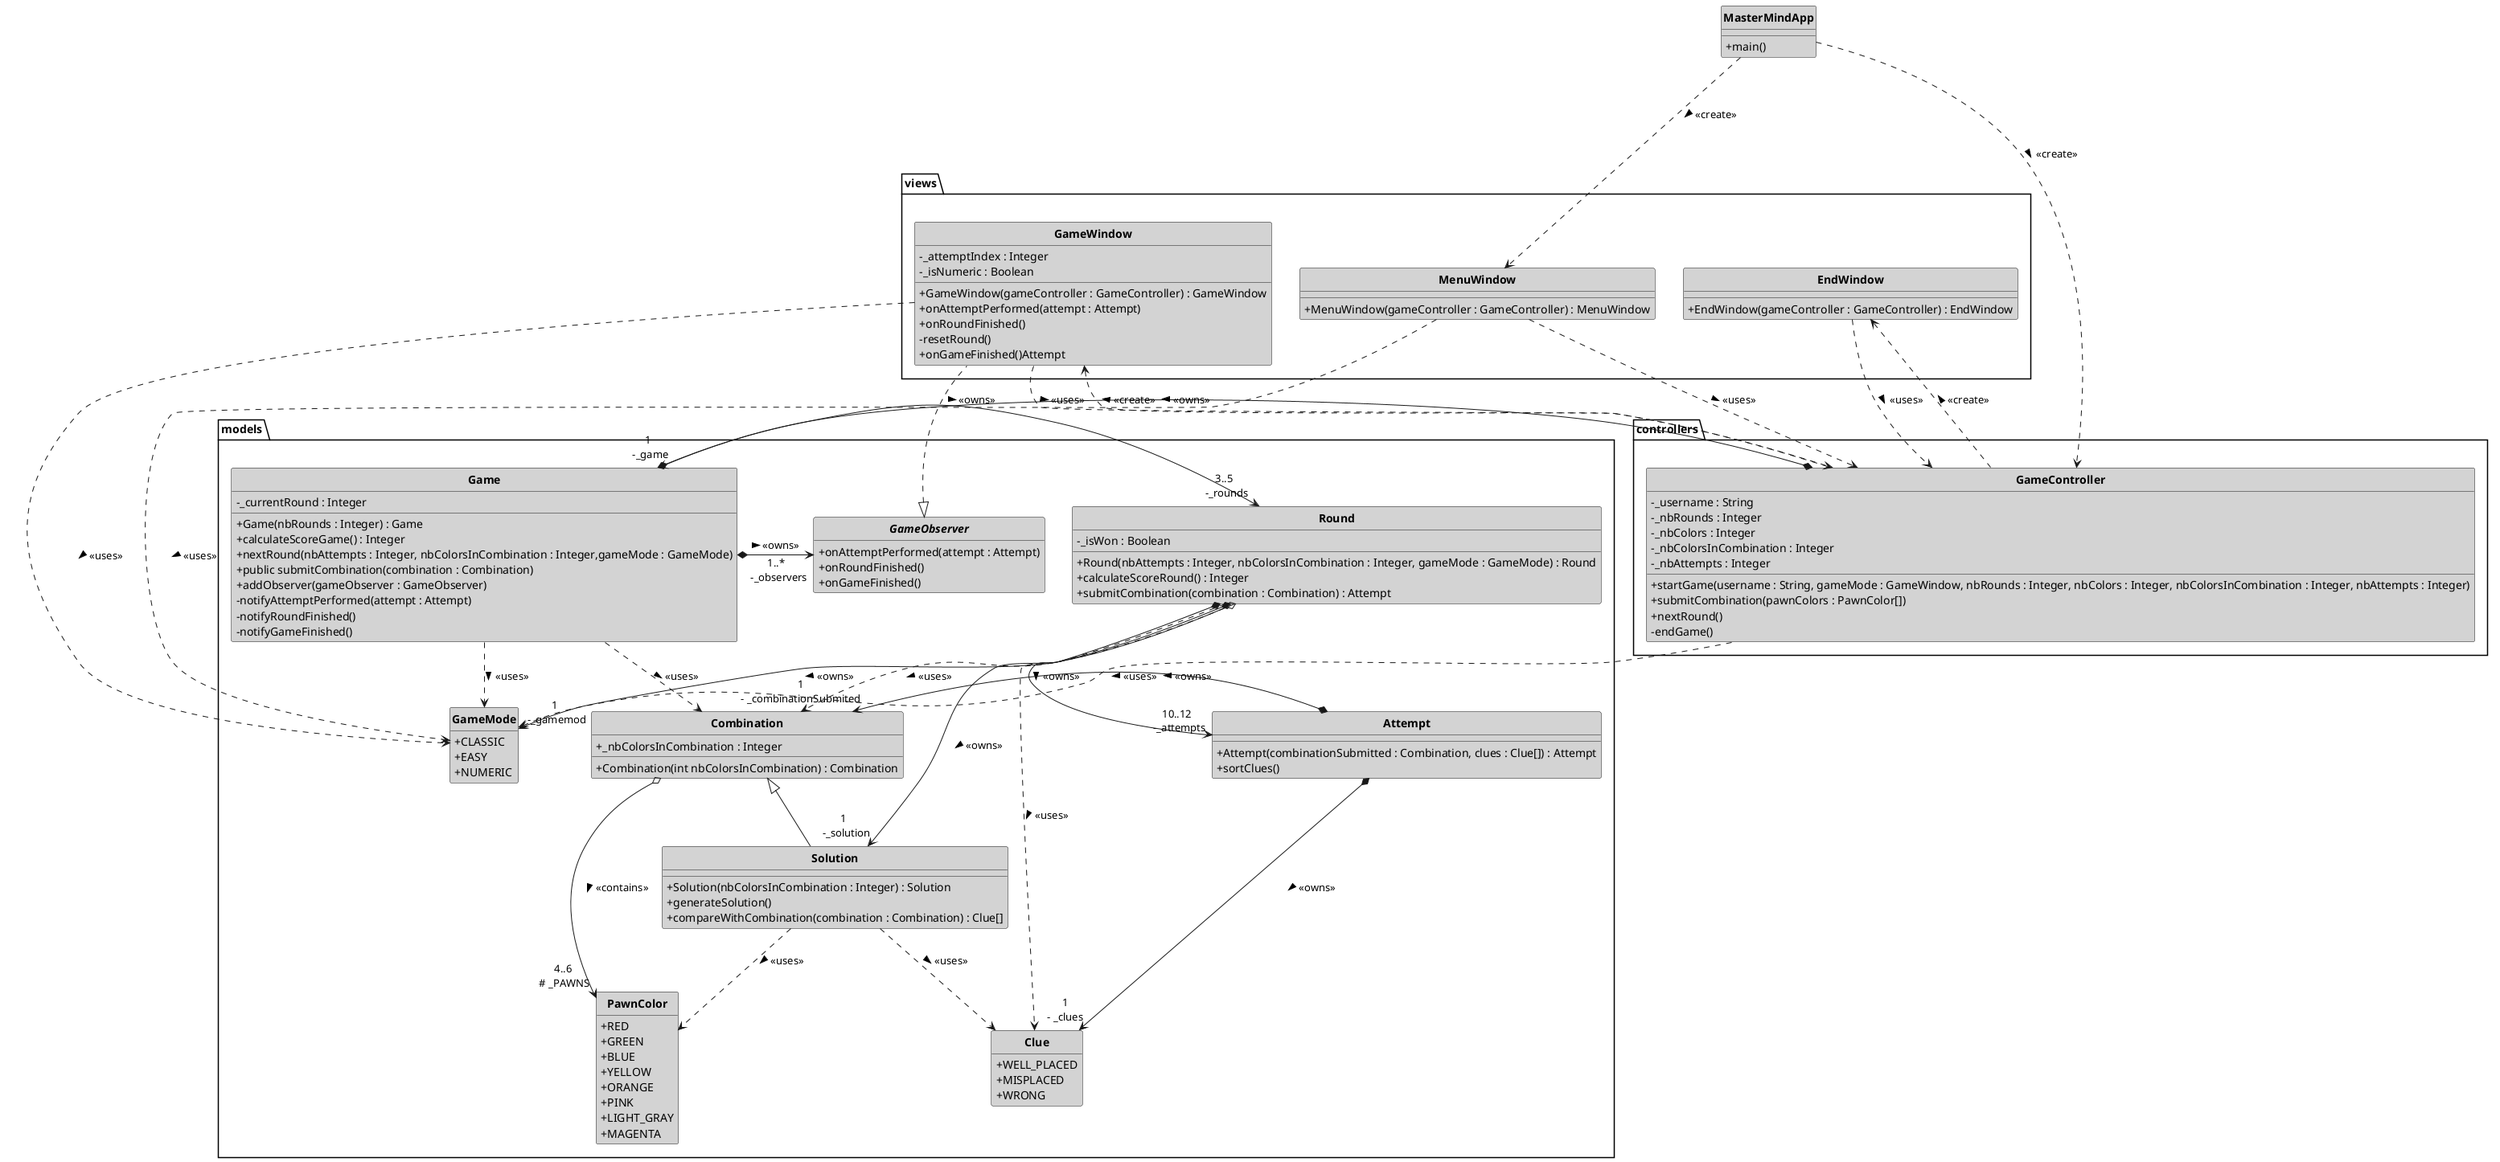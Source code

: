 @startuml
skinparam style strictuml
skinparam classAttributeIconSize 0
skinparam classFontStyle Bold
hide enum methods
hide interface attributes

skinparam class {
    backgroundColor<<enum>> Orange
    backgroundColor<<interface>> LightGreen
    backgroundColor<<abstract>> LightBlue
    backgroundColor LightGray
}

package views
{
  class MenuWindow
  {
    + MenuWindow(gameController : GameController) : MenuWindow
  }
  class GameWindow implements .models.GameObserver
  {
    -_attemptIndex : Integer
    -_isNumeric : Boolean
    + GameWindow(gameController : GameController) : GameWindow
    + onAttemptPerformed(attempt : Attempt)
    + onRoundFinished()
    - resetRound()
    + onGameFinished()Attempt
  }
  class EndWindow
  {
  + EndWindow(gameController : GameController) : EndWindow
  }
}

package controllers
{
  class GameController
  {
    -_username : String
    -_nbRounds : Integer
    -_nbColors : Integer
    -_nbColorsInCombination : Integer
    -_nbAttempts : Integer
    + startGame(username : String, gameMode : GameWindow, nbRounds : Integer, nbColors : Integer, nbColorsInCombination : Integer, nbAttempts : Integer)
    + submitCombination(pawnColors : PawnColor[])
    + nextRound()
    - endGame()
   }
}

package models
{
  class Game
  {
    -_currentRound : Integer
    + Game(nbRounds : Integer) : Game
    + calculateScoreGame() : Integer
    + nextRound(nbAttempts : Integer, nbColorsInCombination : Integer,gameMode : GameMode)
    + public submitCombination(combination : Combination)
    + addObserver(gameObserver : GameObserver)
    - notifyAttemptPerformed(attempt : Attempt)
    - notifyRoundFinished()
    - notifyGameFinished()
  }

  class Round
  {
    -_isWon : Boolean
    + Round(nbAttempts : Integer, nbColorsInCombination : Integer, gameMode : GameMode) : Round
    + calculateScoreRound() : Integer
    + submitCombination(combination : Combination) : Attempt
  }

  class Attempt
  {
    + Attempt(combinationSubmitted : Combination, clues : Clue[]) : Attempt
    + sortClues()
  }

  class Combination
  {
    + _nbColorsInCombination : Integer
    + Combination(int nbColorsInCombination) : Combination
  }

  class Solution extends Combination
  {
    + Solution(nbColorsInCombination : Integer) : Solution
    + generateSolution()
    + compareWithCombination(combination : Combination) : Clue[]
  }
  interface GameObserver
  {
    + onAttemptPerformed(attempt : Attempt)
    + onRoundFinished()
    + onGameFinished()
  }
  enum Clue
  {
    + WELL_PLACED
    + MISPLACED
    + WRONG
  }
  enum GameMode
  {
    + CLASSIC
    + EASY
    + NUMERIC
  }
  enum PawnColor
  {
    + RED
    + GREEN
    + BLUE
    + YELLOW
    + ORANGE
    + PINK
    + LIGHT_GRAY
    + MAGENTA
  }
}

class MasterMindApp
{
    + main()
}

Game *-> "3..5 \n -_rounds" Round : > <<owns>>
Game *-> "1..* \n -_observers" GameObserver : > <<owns>>
Game ..> GameMode : > <<uses>>
Game ..> Combination : > <<uses>>

Round *--> "1 \n -_solution" Solution : > <<owns>>
Round *-d-> "10..12 \n -_attempts" Attempt : > <<owns>>
Round o--> "1 \n -_gamemod" GameMode : > <<owns>>
Round ..> Combination : > <<uses>>
Round ..> Clue : > <<uses>>

Attempt *-> "1\n- _combinationSubmited" Combination : > <<owns>>
Attempt *-> "1\n- _clues" Clue : > <<owns>>

Combination o-> "4..6\n # _PAWNS" PawnColor : > <<contains>>

Solution .d.> PawnColor : > <<uses>>
Solution .d.> Clue : > <<uses>>

GameController *-d-> "1 \n -_game" Game : > <<owns>>
GameController .u.> GameWindow : > <<create>>
GameController .u.> EndWindow : > <<create>>
GameController .d.> GameMode : > <<uses>>

MenuWindow .d.> GameController : > <<uses>>
MenuWindow .d.> GameMode : > <<uses>>

GameWindow .d.> GameController : > <<uses>>
GameWindow .d.> GameMode : > <<uses>>

EndWindow .d.> GameController : > <<uses>>

MasterMindApp .d..> GameController : > <<create>>
MasterMindApp .d..> MenuWindow : > <<create>>
@enduml
